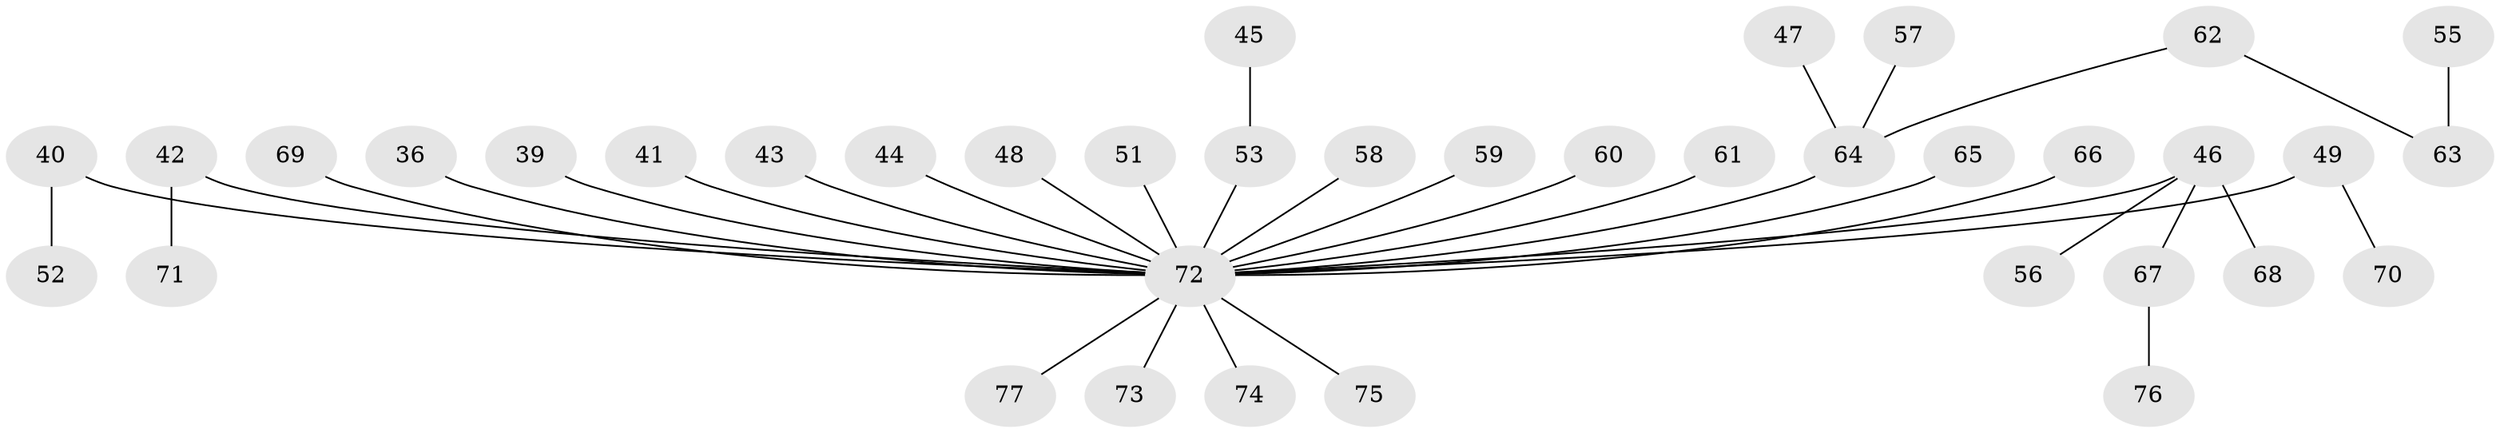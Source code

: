 // original degree distribution, {4: 0.09090909090909091, 7: 0.012987012987012988, 2: 0.24675324675324675, 3: 0.1038961038961039, 5: 0.025974025974025976, 1: 0.5064935064935064, 6: 0.012987012987012988}
// Generated by graph-tools (version 1.1) at 2025/52/03/09/25 04:52:48]
// undirected, 38 vertices, 37 edges
graph export_dot {
graph [start="1"]
  node [color=gray90,style=filled];
  36;
  39;
  40;
  41;
  42;
  43;
  44;
  45;
  46;
  47;
  48 [super="+29"];
  49;
  51;
  52;
  53 [super="+37"];
  55;
  56;
  57 [super="+9"];
  58;
  59;
  60;
  61;
  62 [super="+18"];
  63 [super="+33"];
  64 [super="+21"];
  65;
  66;
  67;
  68;
  69;
  70;
  71;
  72 [super="+54+5+10+19+11+28+14+27+13+24+31+50+25+32+38+34+35"];
  73;
  74;
  75;
  76;
  77;
  36 -- 72;
  39 -- 72;
  40 -- 52;
  40 -- 72;
  41 -- 72;
  42 -- 71;
  42 -- 72;
  43 -- 72;
  44 -- 72;
  45 -- 53;
  46 -- 56;
  46 -- 67;
  46 -- 68;
  46 -- 72;
  47 -- 64;
  48 -- 72;
  49 -- 70;
  49 -- 72;
  51 -- 72;
  53 -- 72;
  55 -- 63;
  57 -- 64;
  58 -- 72;
  59 -- 72;
  60 -- 72;
  61 -- 72;
  62 -- 63;
  62 -- 64;
  64 -- 72;
  65 -- 72;
  66 -- 72;
  67 -- 76;
  69 -- 72;
  72 -- 75;
  72 -- 77;
  72 -- 73;
  72 -- 74;
}
